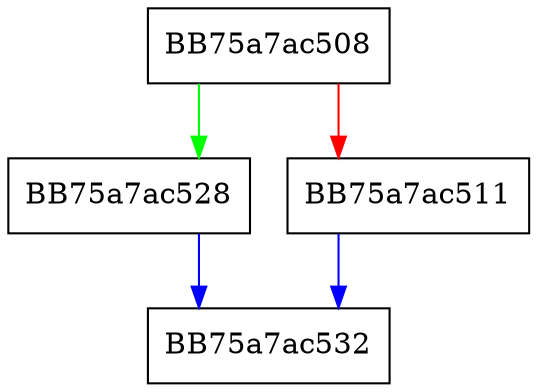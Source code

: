 digraph _get_timezone {
  node [shape="box"];
  graph [splines=ortho];
  BB75a7ac508 -> BB75a7ac528 [color="green"];
  BB75a7ac508 -> BB75a7ac511 [color="red"];
  BB75a7ac511 -> BB75a7ac532 [color="blue"];
  BB75a7ac528 -> BB75a7ac532 [color="blue"];
}